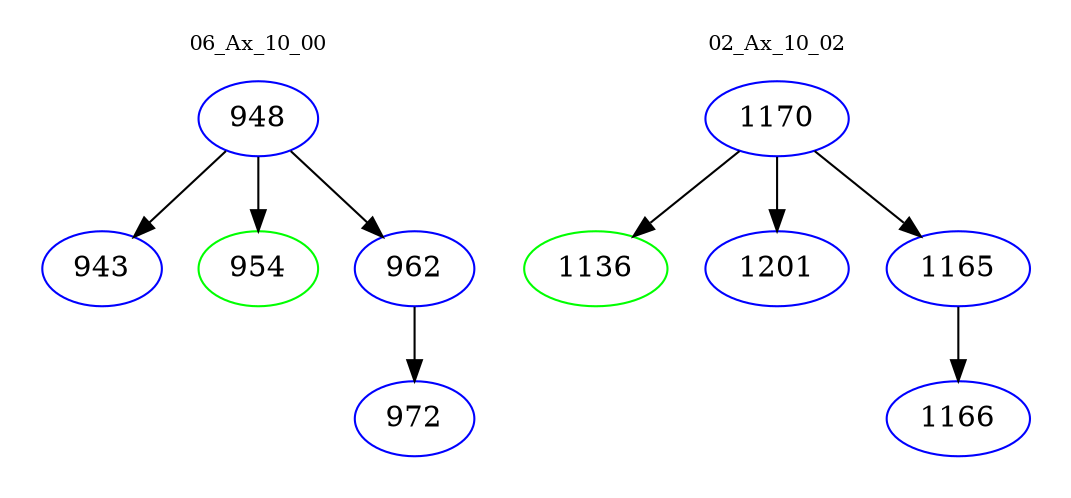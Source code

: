digraph{
subgraph cluster_0 {
color = white
label = "06_Ax_10_00";
fontsize=10;
T0_948 [label="948", color="blue"]
T0_948 -> T0_943 [color="black"]
T0_943 [label="943", color="blue"]
T0_948 -> T0_954 [color="black"]
T0_954 [label="954", color="green"]
T0_948 -> T0_962 [color="black"]
T0_962 [label="962", color="blue"]
T0_962 -> T0_972 [color="black"]
T0_972 [label="972", color="blue"]
}
subgraph cluster_1 {
color = white
label = "02_Ax_10_02";
fontsize=10;
T1_1170 [label="1170", color="blue"]
T1_1170 -> T1_1136 [color="black"]
T1_1136 [label="1136", color="green"]
T1_1170 -> T1_1201 [color="black"]
T1_1201 [label="1201", color="blue"]
T1_1170 -> T1_1165 [color="black"]
T1_1165 [label="1165", color="blue"]
T1_1165 -> T1_1166 [color="black"]
T1_1166 [label="1166", color="blue"]
}
}
